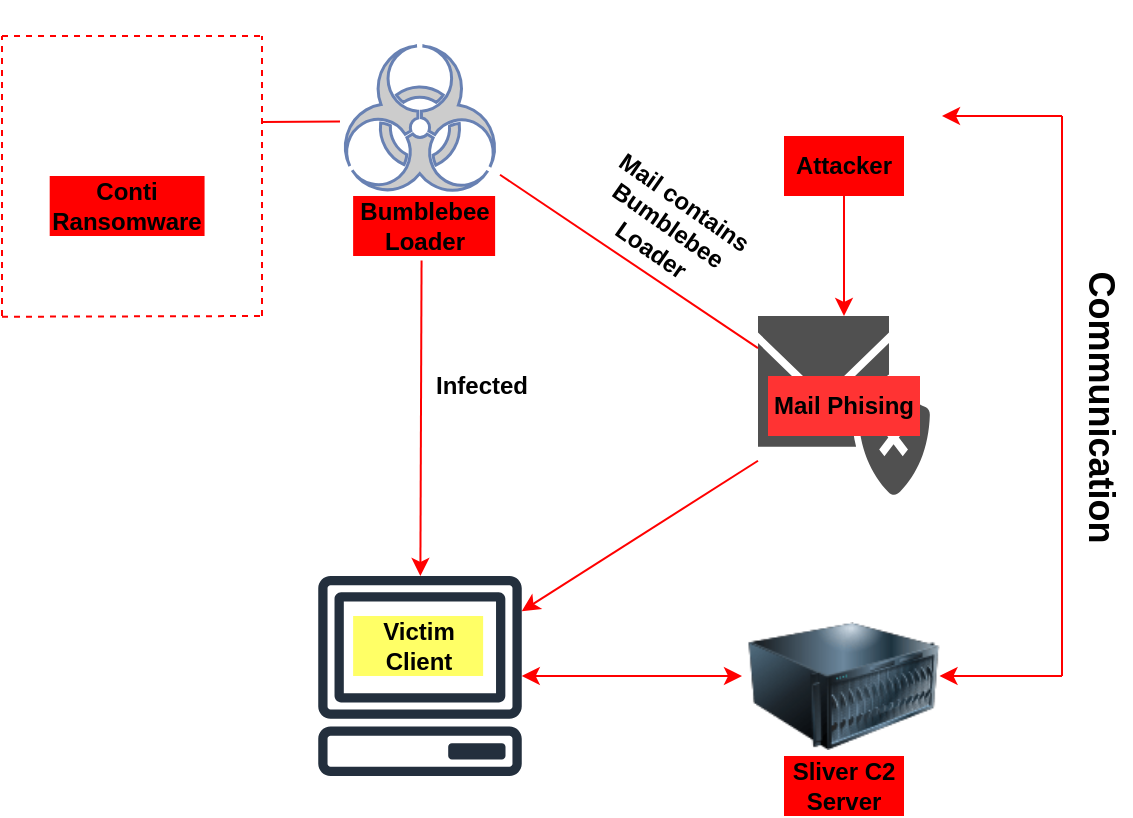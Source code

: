 <mxfile version="27.1.1">
  <diagram name="Trang-1" id="gIVE9Qk2U9_F_q14QSTc">
    <mxGraphModel dx="1320" dy="585" grid="1" gridSize="10" guides="1" tooltips="1" connect="1" arrows="1" fold="1" page="1" pageScale="1" pageWidth="827" pageHeight="1169" math="0" shadow="0">
      <root>
        <mxCell id="0" />
        <mxCell id="1" parent="0" />
        <mxCell id="2xExCwYYJqqlnt8laDMF-1" value="" style="fontColor=#0066CC;verticalAlign=top;verticalLabelPosition=bottom;labelPosition=center;align=center;html=1;outlineConnect=0;fillColor=#CCCCCC;strokeColor=#6881B3;gradientColor=none;gradientDirection=north;strokeWidth=2;shape=mxgraph.networks.virus;" parent="1" vertex="1">
          <mxGeometry x="199" y="45" width="80" height="75" as="geometry" />
        </mxCell>
        <mxCell id="2xExCwYYJqqlnt8laDMF-3" value="" style="sketch=0;pointerEvents=1;shadow=0;dashed=0;html=1;strokeColor=none;fillColor=#505050;labelPosition=center;verticalLabelPosition=bottom;verticalAlign=top;outlineConnect=0;align=center;shape=mxgraph.office.concepts.phishing;" parent="1" vertex="1">
          <mxGeometry x="408" y="180" width="86" height="90" as="geometry" />
        </mxCell>
        <mxCell id="VhEaSJyRVFHac2TBcNz3-3" value="&lt;b&gt;Mail Phising&lt;/b&gt;" style="text;html=1;align=center;verticalAlign=middle;whiteSpace=wrap;rounded=0;fillColor=#FF3333;" vertex="1" parent="1">
          <mxGeometry x="413" y="210" width="76" height="30" as="geometry" />
        </mxCell>
        <mxCell id="VhEaSJyRVFHac2TBcNz3-4" value="&lt;b&gt;Bumblebee Loader&lt;/b&gt;" style="text;html=1;align=center;verticalAlign=middle;whiteSpace=wrap;rounded=0;fillColor=#FF0000;" vertex="1" parent="1">
          <mxGeometry x="205.56" y="120" width="71" height="30" as="geometry" />
        </mxCell>
        <mxCell id="VhEaSJyRVFHac2TBcNz3-5" value="" style="image;html=1;image=img/lib/clip_art/computers/Server_128x128.png" vertex="1" parent="1">
          <mxGeometry x="403.25" y="320" width="95.5" height="90" as="geometry" />
        </mxCell>
        <mxCell id="VhEaSJyRVFHac2TBcNz3-18" value="" style="edgeStyle=orthogonalEdgeStyle;rounded=0;orthogonalLoop=1;jettySize=auto;html=1;strokeColor=#FF0000;" edge="1" parent="1" source="VhEaSJyRVFHac2TBcNz3-8" target="2xExCwYYJqqlnt8laDMF-3">
          <mxGeometry relative="1" as="geometry">
            <mxPoint x="451" y="150" as="targetPoint" />
          </mxGeometry>
        </mxCell>
        <mxCell id="VhEaSJyRVFHac2TBcNz3-8" value="" style="shape=image;html=1;verticalAlign=top;verticalLabelPosition=bottom;labelBackgroundColor=#ffffff;imageAspect=0;aspect=fixed;image=https://cdn0.iconfinder.com/data/icons/kameleon-free-pack/110/Hacker-128.png" vertex="1" parent="1">
          <mxGeometry x="402" y="22" width="98" height="98" as="geometry" />
        </mxCell>
        <mxCell id="VhEaSJyRVFHac2TBcNz3-14" value="Attacker" style="text;html=1;align=center;verticalAlign=middle;whiteSpace=wrap;rounded=0;fillColor=#FF0000;fontStyle=1" vertex="1" parent="1">
          <mxGeometry x="421" y="90" width="60" height="30" as="geometry" />
        </mxCell>
        <mxCell id="VhEaSJyRVFHac2TBcNz3-22" value="" style="sketch=0;outlineConnect=0;fontColor=#232F3E;gradientColor=none;fillColor=#232F3D;strokeColor=none;dashed=0;verticalLabelPosition=bottom;verticalAlign=top;align=center;html=1;fontSize=12;fontStyle=0;aspect=fixed;pointerEvents=1;shape=mxgraph.aws4.client;" vertex="1" parent="1">
          <mxGeometry x="187.68" y="310" width="102.64" height="100" as="geometry" />
        </mxCell>
        <mxCell id="VhEaSJyRVFHac2TBcNz3-30" value="&lt;b&gt;Victim Client&lt;/b&gt;" style="text;html=1;align=center;verticalAlign=middle;whiteSpace=wrap;rounded=0;fillColor=#FFFF66;" vertex="1" parent="1">
          <mxGeometry x="205.56" y="330" width="65" height="30" as="geometry" />
        </mxCell>
        <mxCell id="VhEaSJyRVFHac2TBcNz3-31" value="" style="endArrow=classic;html=1;rounded=0;strokeColor=#FF0000;exitX=0.482;exitY=1.076;exitDx=0;exitDy=0;exitPerimeter=0;" edge="1" parent="1" source="VhEaSJyRVFHac2TBcNz3-4" target="VhEaSJyRVFHac2TBcNz3-22">
          <mxGeometry width="50" height="50" relative="1" as="geometry">
            <mxPoint x="239" y="160" as="sourcePoint" />
            <mxPoint x="240" y="260" as="targetPoint" />
          </mxGeometry>
        </mxCell>
        <mxCell id="VhEaSJyRVFHac2TBcNz3-32" value="&lt;b&gt;Sliver C2 Server&lt;/b&gt;" style="text;html=1;align=center;verticalAlign=middle;whiteSpace=wrap;rounded=0;fillColor=#FF0000;" vertex="1" parent="1">
          <mxGeometry x="421" y="400" width="60" height="30" as="geometry" />
        </mxCell>
        <mxCell id="VhEaSJyRVFHac2TBcNz3-33" value="&lt;b&gt;&lt;font style=&quot;font-size: 18px;&quot;&gt;Communication&lt;/font&gt;&lt;/b&gt;" style="text;html=1;align=center;verticalAlign=middle;whiteSpace=wrap;rounded=0;rotation=90;fillColor=none;" vertex="1" parent="1">
          <mxGeometry x="495.5" y="210" width="167.5" height="30" as="geometry" />
        </mxCell>
        <mxCell id="VhEaSJyRVFHac2TBcNz3-34" value="" style="endArrow=none;dashed=1;html=1;rounded=0;strokeColor=#FF0000;" edge="1" parent="1">
          <mxGeometry width="50" height="50" relative="1" as="geometry">
            <mxPoint x="30" y="40" as="sourcePoint" />
            <mxPoint x="160" y="40" as="targetPoint" />
          </mxGeometry>
        </mxCell>
        <mxCell id="VhEaSJyRVFHac2TBcNz3-36" value="" style="endArrow=none;dashed=1;html=1;rounded=0;strokeColor=#FF0000;" edge="1" parent="1">
          <mxGeometry width="50" height="50" relative="1" as="geometry">
            <mxPoint x="160" y="180" as="sourcePoint" />
            <mxPoint x="160" y="40" as="targetPoint" />
          </mxGeometry>
        </mxCell>
        <mxCell id="VhEaSJyRVFHac2TBcNz3-38" value="" style="endArrow=none;dashed=1;html=1;rounded=0;strokeColor=#FF0000;" edge="1" parent="1">
          <mxGeometry width="50" height="50" relative="1" as="geometry">
            <mxPoint x="30" y="180.38" as="sourcePoint" />
            <mxPoint x="160" y="180" as="targetPoint" />
          </mxGeometry>
        </mxCell>
        <mxCell id="VhEaSJyRVFHac2TBcNz3-39" value="" style="endArrow=none;dashed=1;html=1;rounded=0;strokeColor=#FF0000;" edge="1" parent="1">
          <mxGeometry width="50" height="50" relative="1" as="geometry">
            <mxPoint x="30" y="180" as="sourcePoint" />
            <mxPoint x="30" y="40" as="targetPoint" />
          </mxGeometry>
        </mxCell>
        <mxCell id="VhEaSJyRVFHac2TBcNz3-42" value="" style="shape=image;verticalLabelPosition=bottom;labelBackgroundColor=default;verticalAlign=top;aspect=fixed;imageAspect=0;image=https://www.lionic.com/news/2022/01/30/conti-ransomware-hits-delta-electronics-and-pico-utm-can-block-it-successfully/conti.jpg;" vertex="1" parent="1">
          <mxGeometry x="50" y="45" width="85.13" height="60" as="geometry" />
        </mxCell>
        <mxCell id="VhEaSJyRVFHac2TBcNz3-43" value="" style="endArrow=none;html=1;rounded=0;strokeColor=#FF0000;" edge="1" parent="1" source="2xExCwYYJqqlnt8laDMF-1">
          <mxGeometry width="50" height="50" relative="1" as="geometry">
            <mxPoint x="110" y="400" as="sourcePoint" />
            <mxPoint x="160" y="83" as="targetPoint" />
          </mxGeometry>
        </mxCell>
        <mxCell id="VhEaSJyRVFHac2TBcNz3-44" value="&lt;b&gt;Conti&lt;/b&gt;&lt;div&gt;&lt;b&gt;Ransomware&lt;/b&gt;&lt;/div&gt;" style="text;html=1;align=center;verticalAlign=middle;whiteSpace=wrap;rounded=0;fillColor=#FF0000;" vertex="1" parent="1">
          <mxGeometry x="53.85" y="110" width="77.43" height="30" as="geometry" />
        </mxCell>
        <mxCell id="VhEaSJyRVFHac2TBcNz3-45" value="" style="endArrow=classic;startArrow=classic;html=1;rounded=0;strokeColor=#FF0000;" edge="1" parent="1" source="VhEaSJyRVFHac2TBcNz3-22">
          <mxGeometry width="50" height="50" relative="1" as="geometry">
            <mxPoint x="279.005" y="361.14" as="sourcePoint" />
            <mxPoint x="400" y="360" as="targetPoint" />
            <Array as="points" />
          </mxGeometry>
        </mxCell>
        <mxCell id="VhEaSJyRVFHac2TBcNz3-46" value="&lt;b&gt;Infected&lt;/b&gt;" style="text;html=1;align=center;verticalAlign=middle;whiteSpace=wrap;rounded=0;fillColor=none;" vertex="1" parent="1">
          <mxGeometry x="240" y="200" width="60" height="30" as="geometry" />
        </mxCell>
        <mxCell id="VhEaSJyRVFHac2TBcNz3-51" value="" style="endArrow=none;html=1;rounded=0;strokeColor=#FF0000;" edge="1" parent="1">
          <mxGeometry width="50" height="50" relative="1" as="geometry">
            <mxPoint x="560" y="360" as="sourcePoint" />
            <mxPoint x="560" y="80" as="targetPoint" />
          </mxGeometry>
        </mxCell>
        <mxCell id="VhEaSJyRVFHac2TBcNz3-52" value="" style="endArrow=classic;html=1;rounded=0;entryX=0.99;entryY=0.438;entryDx=0;entryDy=0;entryPerimeter=0;strokeColor=#FF0000;" edge="1" parent="1">
          <mxGeometry width="50" height="50" relative="1" as="geometry">
            <mxPoint x="560" y="360.04" as="sourcePoint" />
            <mxPoint x="498.755" y="359.96" as="targetPoint" />
            <Array as="points" />
          </mxGeometry>
        </mxCell>
        <mxCell id="VhEaSJyRVFHac2TBcNz3-53" value="" style="endArrow=classic;html=1;rounded=0;strokeColor=#FF0000;" edge="1" parent="1">
          <mxGeometry width="50" height="50" relative="1" as="geometry">
            <mxPoint x="560" y="80" as="sourcePoint" />
            <mxPoint x="500" y="80" as="targetPoint" />
          </mxGeometry>
        </mxCell>
        <mxCell id="VhEaSJyRVFHac2TBcNz3-54" value="" style="endArrow=classic;html=1;rounded=0;strokeColor=#FF0000;" edge="1" parent="1" source="2xExCwYYJqqlnt8laDMF-3" target="VhEaSJyRVFHac2TBcNz3-22">
          <mxGeometry width="50" height="50" relative="1" as="geometry">
            <mxPoint x="450" y="320" as="sourcePoint" />
            <mxPoint x="500" y="270" as="targetPoint" />
          </mxGeometry>
        </mxCell>
        <mxCell id="VhEaSJyRVFHac2TBcNz3-57" value="" style="endArrow=none;html=1;rounded=0;strokeColor=#FF0000;" edge="1" parent="1" source="2xExCwYYJqqlnt8laDMF-3" target="2xExCwYYJqqlnt8laDMF-1">
          <mxGeometry width="50" height="50" relative="1" as="geometry">
            <mxPoint x="340" y="190" as="sourcePoint" />
            <mxPoint x="390" y="140" as="targetPoint" />
          </mxGeometry>
        </mxCell>
        <mxCell id="VhEaSJyRVFHac2TBcNz3-58" value="&lt;b&gt;Mail contains Bumblebee Loader&lt;/b&gt;" style="text;html=1;align=center;verticalAlign=middle;whiteSpace=wrap;rounded=0;rotation=35;" vertex="1" parent="1">
          <mxGeometry x="323.25" y="100" width="80" height="70" as="geometry" />
        </mxCell>
      </root>
    </mxGraphModel>
  </diagram>
</mxfile>
